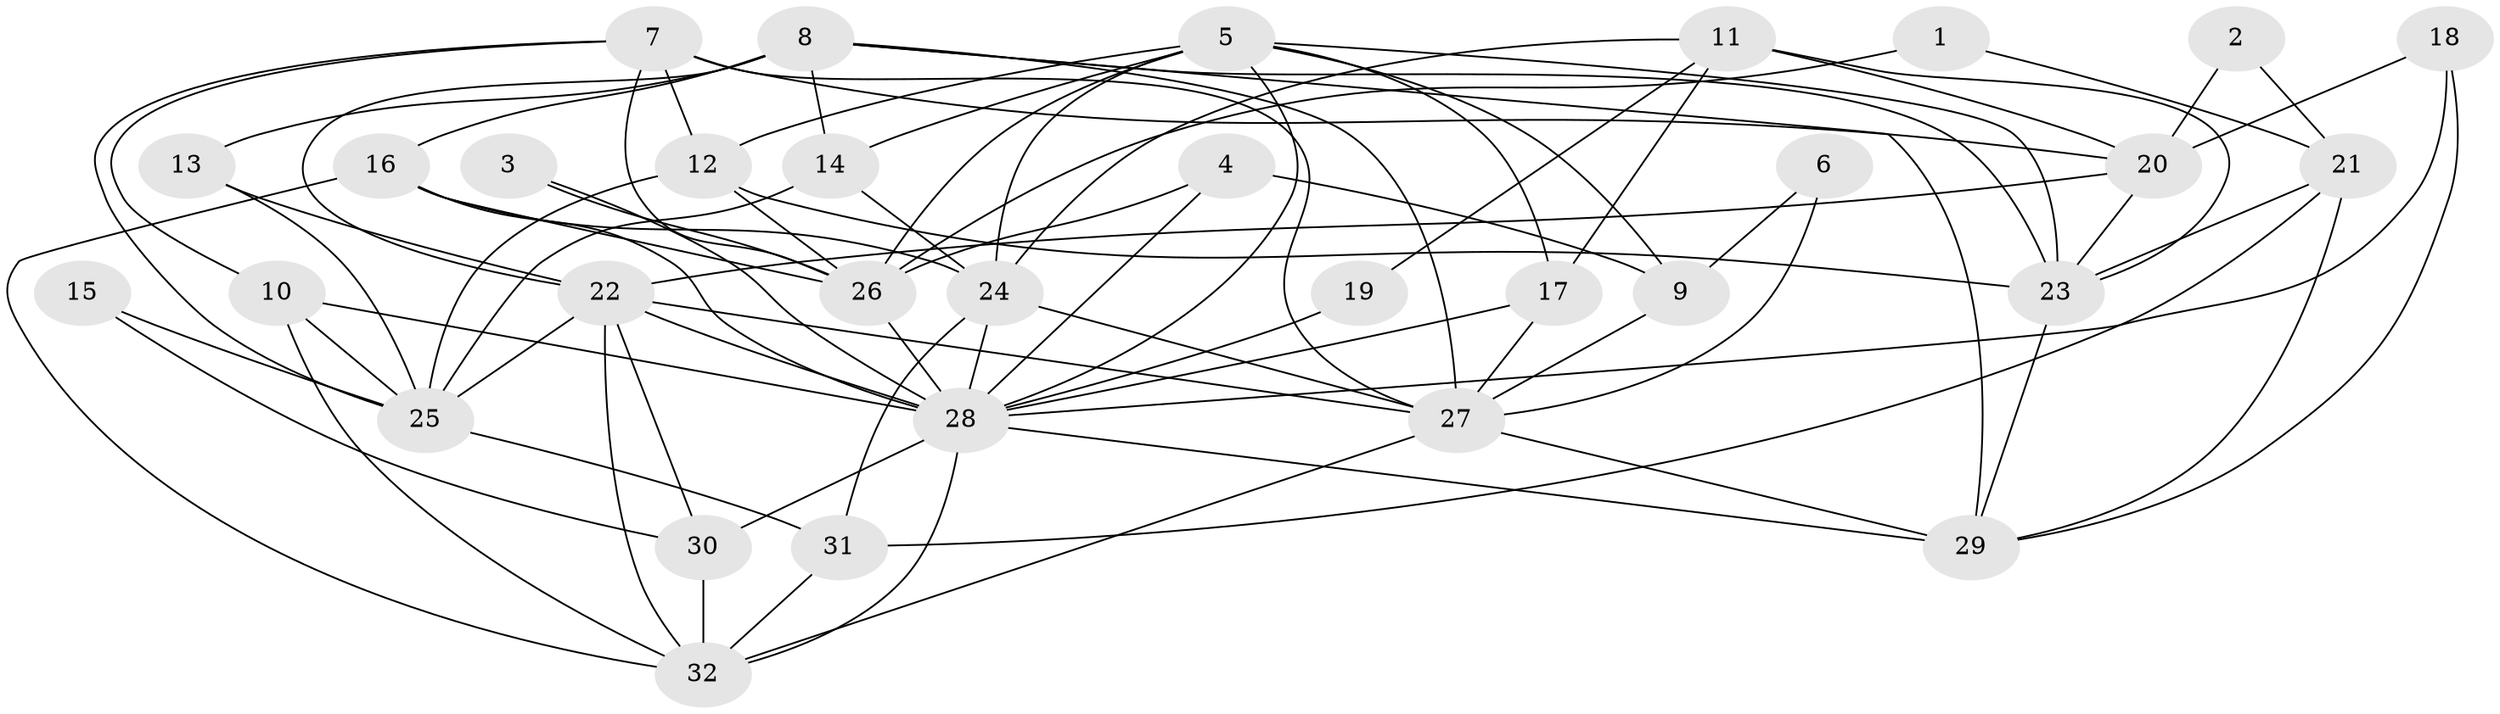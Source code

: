 // original degree distribution, {3: 0.25396825396825395, 5: 0.1746031746031746, 2: 0.12698412698412698, 4: 0.31746031746031744, 6: 0.07936507936507936, 9: 0.015873015873015872, 7: 0.031746031746031744}
// Generated by graph-tools (version 1.1) at 2025/50/03/09/25 03:50:13]
// undirected, 32 vertices, 83 edges
graph export_dot {
graph [start="1"]
  node [color=gray90,style=filled];
  1;
  2;
  3;
  4;
  5;
  6;
  7;
  8;
  9;
  10;
  11;
  12;
  13;
  14;
  15;
  16;
  17;
  18;
  19;
  20;
  21;
  22;
  23;
  24;
  25;
  26;
  27;
  28;
  29;
  30;
  31;
  32;
  1 -- 21 [weight=1.0];
  1 -- 26 [weight=1.0];
  2 -- 20 [weight=1.0];
  2 -- 21 [weight=1.0];
  3 -- 26 [weight=1.0];
  3 -- 28 [weight=1.0];
  4 -- 9 [weight=1.0];
  4 -- 26 [weight=1.0];
  4 -- 28 [weight=1.0];
  5 -- 9 [weight=1.0];
  5 -- 12 [weight=1.0];
  5 -- 14 [weight=1.0];
  5 -- 17 [weight=1.0];
  5 -- 23 [weight=1.0];
  5 -- 24 [weight=1.0];
  5 -- 26 [weight=1.0];
  5 -- 28 [weight=1.0];
  6 -- 9 [weight=1.0];
  6 -- 27 [weight=1.0];
  7 -- 10 [weight=1.0];
  7 -- 12 [weight=1.0];
  7 -- 20 [weight=1.0];
  7 -- 25 [weight=1.0];
  7 -- 26 [weight=1.0];
  7 -- 27 [weight=1.0];
  8 -- 13 [weight=1.0];
  8 -- 14 [weight=1.0];
  8 -- 16 [weight=1.0];
  8 -- 22 [weight=2.0];
  8 -- 23 [weight=1.0];
  8 -- 27 [weight=1.0];
  8 -- 29 [weight=1.0];
  9 -- 27 [weight=1.0];
  10 -- 25 [weight=1.0];
  10 -- 28 [weight=1.0];
  10 -- 32 [weight=1.0];
  11 -- 17 [weight=1.0];
  11 -- 19 [weight=1.0];
  11 -- 20 [weight=1.0];
  11 -- 23 [weight=1.0];
  11 -- 24 [weight=1.0];
  12 -- 23 [weight=1.0];
  12 -- 25 [weight=1.0];
  12 -- 26 [weight=1.0];
  13 -- 22 [weight=1.0];
  13 -- 25 [weight=1.0];
  14 -- 24 [weight=1.0];
  14 -- 25 [weight=1.0];
  15 -- 25 [weight=1.0];
  15 -- 30 [weight=1.0];
  16 -- 24 [weight=1.0];
  16 -- 26 [weight=2.0];
  16 -- 28 [weight=1.0];
  16 -- 32 [weight=1.0];
  17 -- 27 [weight=1.0];
  17 -- 28 [weight=1.0];
  18 -- 20 [weight=1.0];
  18 -- 28 [weight=1.0];
  18 -- 29 [weight=1.0];
  19 -- 28 [weight=1.0];
  20 -- 22 [weight=1.0];
  20 -- 23 [weight=1.0];
  21 -- 23 [weight=1.0];
  21 -- 29 [weight=1.0];
  21 -- 31 [weight=1.0];
  22 -- 25 [weight=1.0];
  22 -- 27 [weight=1.0];
  22 -- 28 [weight=2.0];
  22 -- 30 [weight=1.0];
  22 -- 32 [weight=1.0];
  23 -- 29 [weight=1.0];
  24 -- 27 [weight=1.0];
  24 -- 28 [weight=2.0];
  24 -- 31 [weight=1.0];
  25 -- 31 [weight=1.0];
  26 -- 28 [weight=1.0];
  27 -- 29 [weight=1.0];
  27 -- 32 [weight=1.0];
  28 -- 29 [weight=1.0];
  28 -- 30 [weight=1.0];
  28 -- 32 [weight=1.0];
  30 -- 32 [weight=1.0];
  31 -- 32 [weight=1.0];
}
